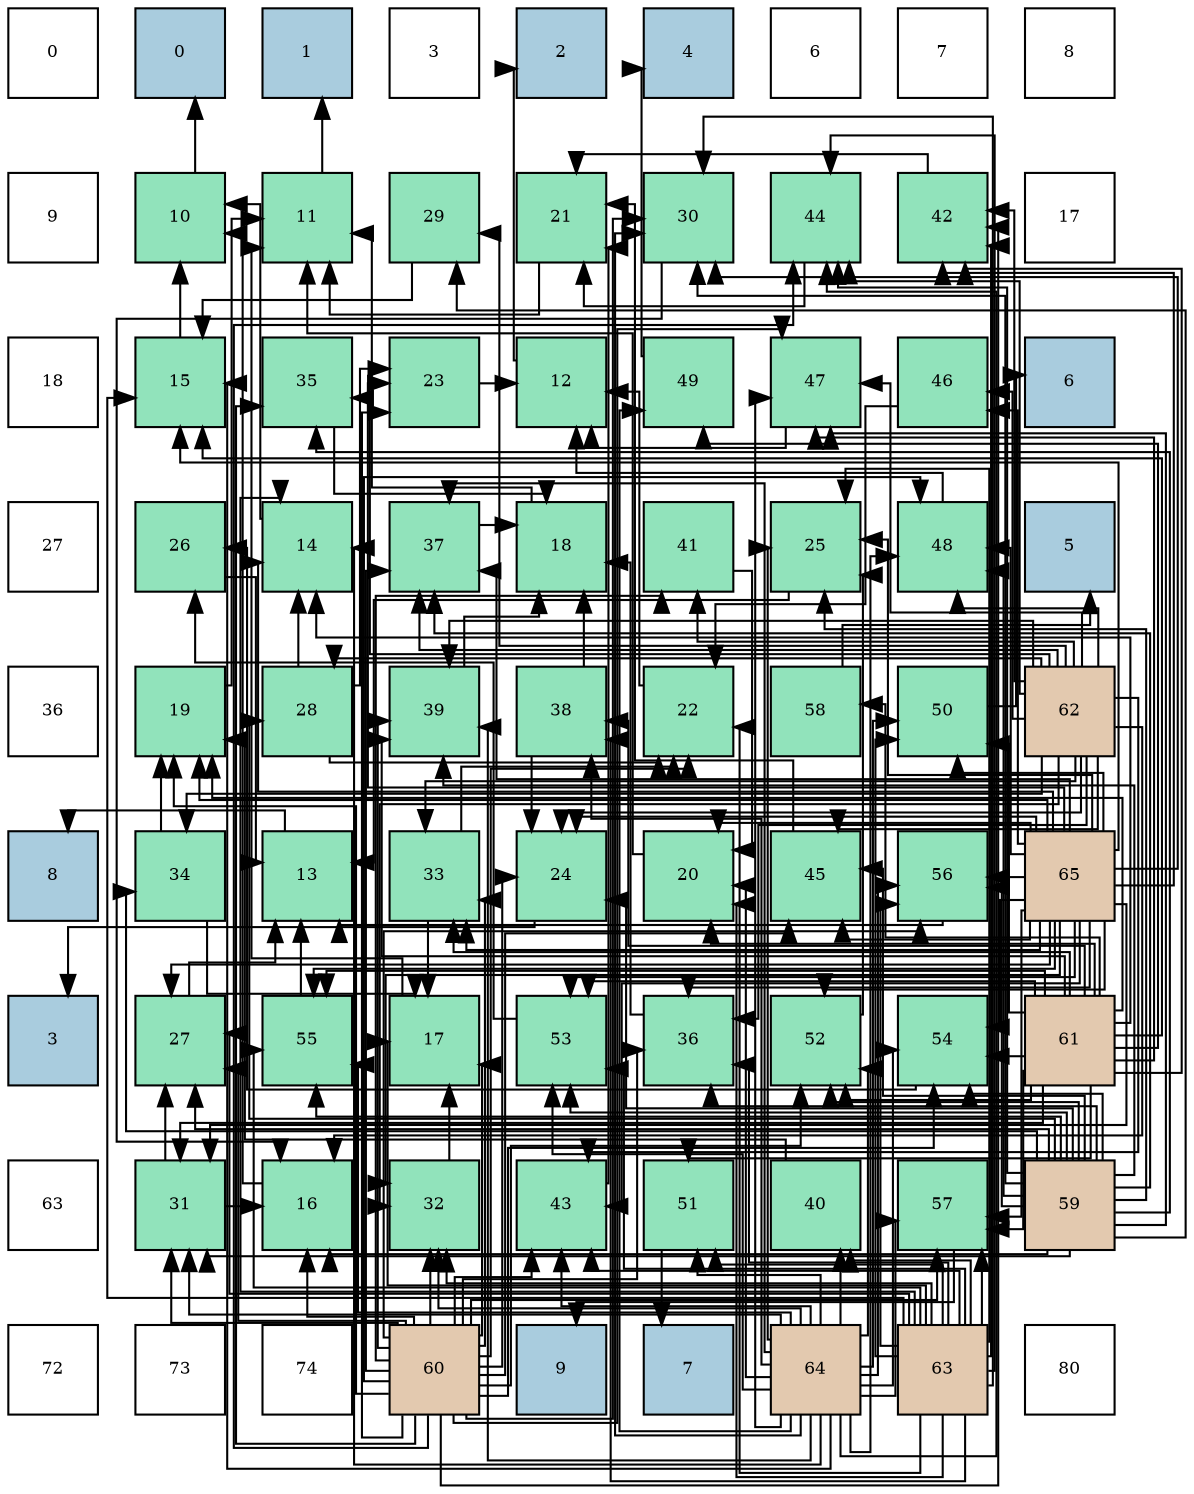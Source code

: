 digraph layout{
 rankdir=TB;
 splines=ortho;
 node [style=filled shape=square fixedsize=true width=0.6];
0[label="0", fontsize=8, fillcolor="#ffffff"];
1[label="0", fontsize=8, fillcolor="#a9ccde"];
2[label="1", fontsize=8, fillcolor="#a9ccde"];
3[label="3", fontsize=8, fillcolor="#ffffff"];
4[label="2", fontsize=8, fillcolor="#a9ccde"];
5[label="4", fontsize=8, fillcolor="#a9ccde"];
6[label="6", fontsize=8, fillcolor="#ffffff"];
7[label="7", fontsize=8, fillcolor="#ffffff"];
8[label="8", fontsize=8, fillcolor="#ffffff"];
9[label="9", fontsize=8, fillcolor="#ffffff"];
10[label="10", fontsize=8, fillcolor="#91e3bb"];
11[label="11", fontsize=8, fillcolor="#91e3bb"];
12[label="29", fontsize=8, fillcolor="#91e3bb"];
13[label="21", fontsize=8, fillcolor="#91e3bb"];
14[label="30", fontsize=8, fillcolor="#91e3bb"];
15[label="44", fontsize=8, fillcolor="#91e3bb"];
16[label="42", fontsize=8, fillcolor="#91e3bb"];
17[label="17", fontsize=8, fillcolor="#ffffff"];
18[label="18", fontsize=8, fillcolor="#ffffff"];
19[label="15", fontsize=8, fillcolor="#91e3bb"];
20[label="35", fontsize=8, fillcolor="#91e3bb"];
21[label="23", fontsize=8, fillcolor="#91e3bb"];
22[label="12", fontsize=8, fillcolor="#91e3bb"];
23[label="49", fontsize=8, fillcolor="#91e3bb"];
24[label="47", fontsize=8, fillcolor="#91e3bb"];
25[label="46", fontsize=8, fillcolor="#91e3bb"];
26[label="6", fontsize=8, fillcolor="#a9ccde"];
27[label="27", fontsize=8, fillcolor="#ffffff"];
28[label="26", fontsize=8, fillcolor="#91e3bb"];
29[label="14", fontsize=8, fillcolor="#91e3bb"];
30[label="37", fontsize=8, fillcolor="#91e3bb"];
31[label="18", fontsize=8, fillcolor="#91e3bb"];
32[label="41", fontsize=8, fillcolor="#91e3bb"];
33[label="25", fontsize=8, fillcolor="#91e3bb"];
34[label="48", fontsize=8, fillcolor="#91e3bb"];
35[label="5", fontsize=8, fillcolor="#a9ccde"];
36[label="36", fontsize=8, fillcolor="#ffffff"];
37[label="19", fontsize=8, fillcolor="#91e3bb"];
38[label="28", fontsize=8, fillcolor="#91e3bb"];
39[label="39", fontsize=8, fillcolor="#91e3bb"];
40[label="38", fontsize=8, fillcolor="#91e3bb"];
41[label="22", fontsize=8, fillcolor="#91e3bb"];
42[label="58", fontsize=8, fillcolor="#91e3bb"];
43[label="50", fontsize=8, fillcolor="#91e3bb"];
44[label="62", fontsize=8, fillcolor="#e3c9af"];
45[label="8", fontsize=8, fillcolor="#a9ccde"];
46[label="34", fontsize=8, fillcolor="#91e3bb"];
47[label="13", fontsize=8, fillcolor="#91e3bb"];
48[label="33", fontsize=8, fillcolor="#91e3bb"];
49[label="24", fontsize=8, fillcolor="#91e3bb"];
50[label="20", fontsize=8, fillcolor="#91e3bb"];
51[label="45", fontsize=8, fillcolor="#91e3bb"];
52[label="56", fontsize=8, fillcolor="#91e3bb"];
53[label="65", fontsize=8, fillcolor="#e3c9af"];
54[label="3", fontsize=8, fillcolor="#a9ccde"];
55[label="27", fontsize=8, fillcolor="#91e3bb"];
56[label="55", fontsize=8, fillcolor="#91e3bb"];
57[label="17", fontsize=8, fillcolor="#91e3bb"];
58[label="53", fontsize=8, fillcolor="#91e3bb"];
59[label="36", fontsize=8, fillcolor="#91e3bb"];
60[label="52", fontsize=8, fillcolor="#91e3bb"];
61[label="54", fontsize=8, fillcolor="#91e3bb"];
62[label="61", fontsize=8, fillcolor="#e3c9af"];
63[label="63", fontsize=8, fillcolor="#ffffff"];
64[label="31", fontsize=8, fillcolor="#91e3bb"];
65[label="16", fontsize=8, fillcolor="#91e3bb"];
66[label="32", fontsize=8, fillcolor="#91e3bb"];
67[label="43", fontsize=8, fillcolor="#91e3bb"];
68[label="51", fontsize=8, fillcolor="#91e3bb"];
69[label="40", fontsize=8, fillcolor="#91e3bb"];
70[label="57", fontsize=8, fillcolor="#91e3bb"];
71[label="59", fontsize=8, fillcolor="#e3c9af"];
72[label="72", fontsize=8, fillcolor="#ffffff"];
73[label="73", fontsize=8, fillcolor="#ffffff"];
74[label="74", fontsize=8, fillcolor="#ffffff"];
75[label="60", fontsize=8, fillcolor="#e3c9af"];
76[label="9", fontsize=8, fillcolor="#a9ccde"];
77[label="7", fontsize=8, fillcolor="#a9ccde"];
78[label="64", fontsize=8, fillcolor="#e3c9af"];
79[label="63", fontsize=8, fillcolor="#e3c9af"];
80[label="80", fontsize=8, fillcolor="#ffffff"];
edge [constraint=false, style=vis];10 -> 1;
11 -> 2;
22 -> 4;
47 -> 45;
29 -> 10;
19 -> 10;
65 -> 10;
57 -> 11;
31 -> 11;
37 -> 11;
50 -> 11;
13 -> 11;
41 -> 22;
21 -> 22;
49 -> 54;
33 -> 47;
28 -> 47;
55 -> 47;
38 -> 29;
38 -> 41;
38 -> 21;
12 -> 19;
14 -> 65;
64 -> 65;
64 -> 55;
66 -> 57;
48 -> 57;
48 -> 41;
46 -> 57;
46 -> 37;
20 -> 31;
59 -> 31;
30 -> 31;
40 -> 31;
40 -> 49;
39 -> 31;
69 -> 37;
32 -> 50;
16 -> 13;
67 -> 13;
15 -> 13;
51 -> 13;
25 -> 41;
24 -> 22;
34 -> 22;
23 -> 5;
43 -> 26;
68 -> 77;
60 -> 33;
58 -> 28;
61 -> 28;
56 -> 47;
52 -> 47;
70 -> 76;
42 -> 35;
71 -> 65;
71 -> 49;
71 -> 33;
71 -> 55;
71 -> 38;
71 -> 12;
71 -> 14;
71 -> 64;
71 -> 46;
71 -> 20;
71 -> 59;
71 -> 30;
71 -> 39;
71 -> 15;
71 -> 51;
71 -> 24;
71 -> 34;
71 -> 60;
71 -> 58;
71 -> 61;
71 -> 56;
71 -> 52;
75 -> 65;
75 -> 57;
75 -> 37;
75 -> 41;
75 -> 21;
75 -> 49;
75 -> 55;
75 -> 14;
75 -> 64;
75 -> 66;
75 -> 48;
75 -> 20;
75 -> 59;
75 -> 30;
75 -> 39;
75 -> 32;
75 -> 16;
75 -> 67;
75 -> 15;
75 -> 51;
75 -> 24;
75 -> 34;
75 -> 60;
75 -> 61;
75 -> 52;
75 -> 70;
62 -> 29;
62 -> 19;
62 -> 37;
62 -> 50;
62 -> 64;
62 -> 48;
62 -> 40;
62 -> 39;
62 -> 16;
62 -> 24;
62 -> 23;
62 -> 43;
62 -> 68;
62 -> 60;
62 -> 58;
62 -> 61;
62 -> 56;
62 -> 70;
62 -> 42;
44 -> 65;
44 -> 49;
44 -> 38;
44 -> 12;
44 -> 66;
44 -> 48;
44 -> 46;
44 -> 20;
44 -> 59;
44 -> 30;
44 -> 39;
44 -> 32;
44 -> 16;
44 -> 67;
44 -> 15;
44 -> 51;
44 -> 25;
44 -> 24;
44 -> 34;
79 -> 29;
79 -> 19;
79 -> 57;
79 -> 50;
79 -> 41;
79 -> 33;
79 -> 55;
79 -> 14;
79 -> 66;
79 -> 59;
79 -> 40;
79 -> 69;
79 -> 16;
79 -> 67;
79 -> 15;
79 -> 43;
79 -> 68;
79 -> 58;
79 -> 56;
79 -> 52;
79 -> 70;
78 -> 29;
78 -> 19;
78 -> 50;
78 -> 33;
78 -> 14;
78 -> 64;
78 -> 66;
78 -> 30;
78 -> 40;
78 -> 39;
78 -> 69;
78 -> 67;
78 -> 15;
78 -> 24;
78 -> 34;
78 -> 23;
78 -> 43;
78 -> 68;
78 -> 60;
78 -> 58;
78 -> 61;
78 -> 56;
78 -> 52;
78 -> 70;
53 -> 29;
53 -> 19;
53 -> 37;
53 -> 50;
53 -> 21;
53 -> 49;
53 -> 33;
53 -> 55;
53 -> 14;
53 -> 64;
53 -> 66;
53 -> 48;
53 -> 59;
53 -> 30;
53 -> 16;
53 -> 67;
53 -> 51;
53 -> 25;
53 -> 34;
53 -> 43;
53 -> 60;
53 -> 58;
53 -> 61;
53 -> 56;
53 -> 52;
53 -> 70;
edge [constraint=true, style=invis];
0 -> 9 -> 18 -> 27 -> 36 -> 45 -> 54 -> 63 -> 72;
1 -> 10 -> 19 -> 28 -> 37 -> 46 -> 55 -> 64 -> 73;
2 -> 11 -> 20 -> 29 -> 38 -> 47 -> 56 -> 65 -> 74;
3 -> 12 -> 21 -> 30 -> 39 -> 48 -> 57 -> 66 -> 75;
4 -> 13 -> 22 -> 31 -> 40 -> 49 -> 58 -> 67 -> 76;
5 -> 14 -> 23 -> 32 -> 41 -> 50 -> 59 -> 68 -> 77;
6 -> 15 -> 24 -> 33 -> 42 -> 51 -> 60 -> 69 -> 78;
7 -> 16 -> 25 -> 34 -> 43 -> 52 -> 61 -> 70 -> 79;
8 -> 17 -> 26 -> 35 -> 44 -> 53 -> 62 -> 71 -> 80;
rank = same {0 -> 1 -> 2 -> 3 -> 4 -> 5 -> 6 -> 7 -> 8};
rank = same {9 -> 10 -> 11 -> 12 -> 13 -> 14 -> 15 -> 16 -> 17};
rank = same {18 -> 19 -> 20 -> 21 -> 22 -> 23 -> 24 -> 25 -> 26};
rank = same {27 -> 28 -> 29 -> 30 -> 31 -> 32 -> 33 -> 34 -> 35};
rank = same {36 -> 37 -> 38 -> 39 -> 40 -> 41 -> 42 -> 43 -> 44};
rank = same {45 -> 46 -> 47 -> 48 -> 49 -> 50 -> 51 -> 52 -> 53};
rank = same {54 -> 55 -> 56 -> 57 -> 58 -> 59 -> 60 -> 61 -> 62};
rank = same {63 -> 64 -> 65 -> 66 -> 67 -> 68 -> 69 -> 70 -> 71};
rank = same {72 -> 73 -> 74 -> 75 -> 76 -> 77 -> 78 -> 79 -> 80};
}